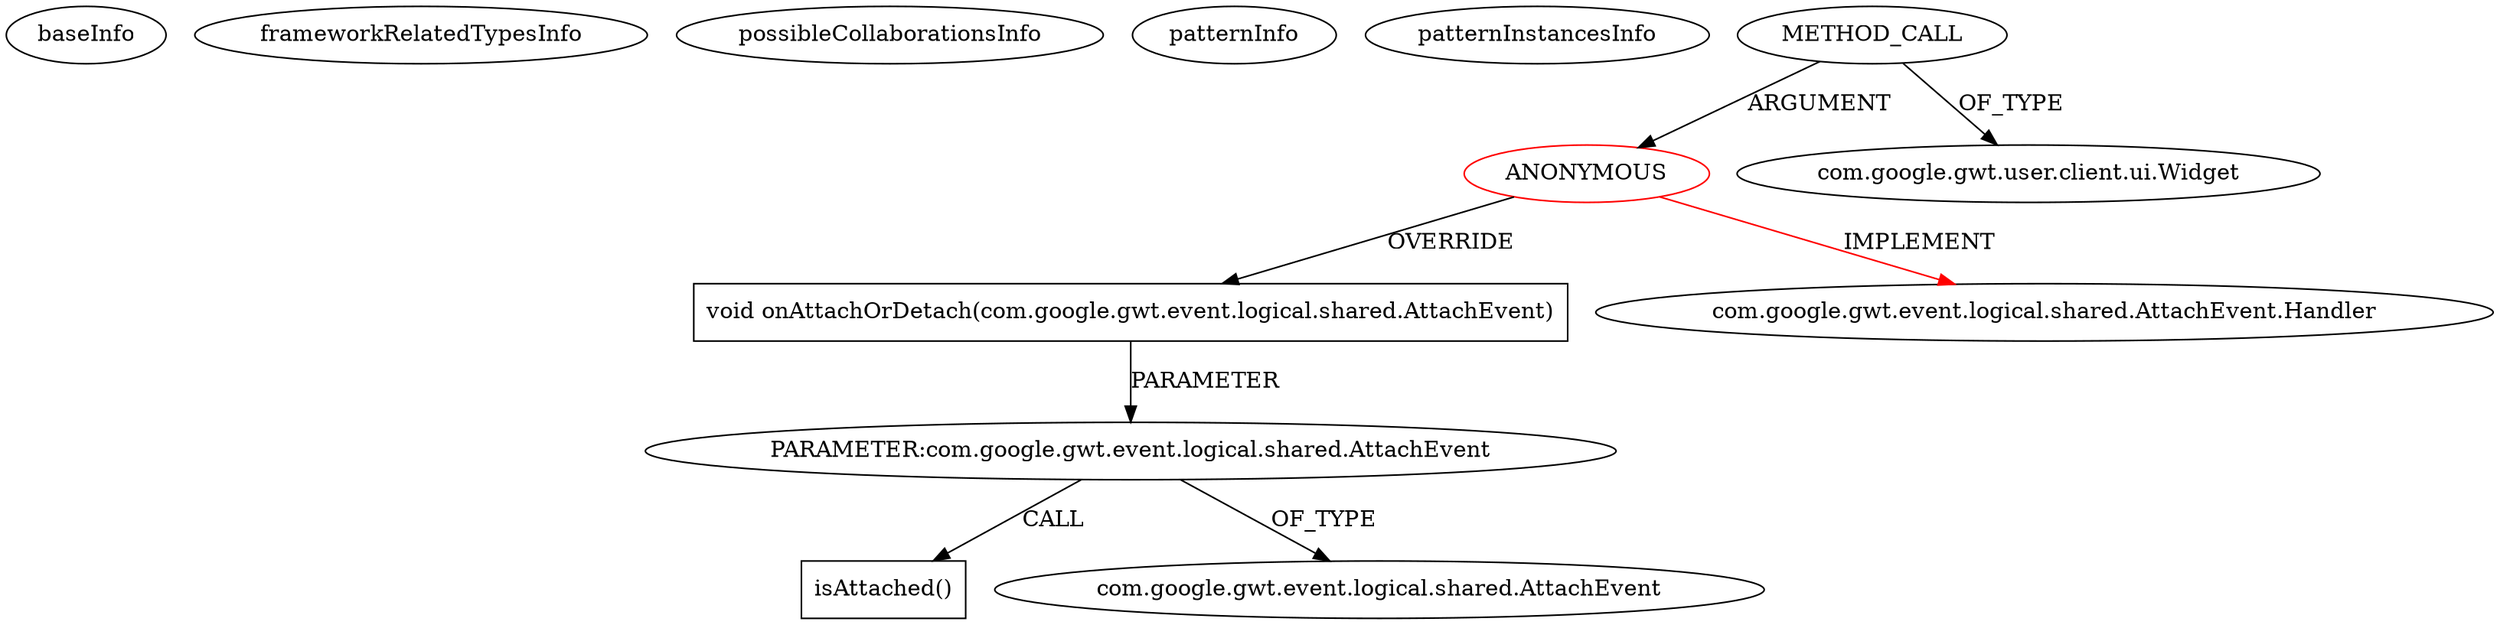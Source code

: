 digraph {
baseInfo[graphId=999,category="pattern",isAnonymous=true,possibleRelation=false]
frameworkRelatedTypesInfo[0="com.google.gwt.event.logical.shared.AttachEvent.Handler"]
possibleCollaborationsInfo[]
patternInfo[frequency=5.0,patternRootClient=0]
patternInstancesInfo[0="lambourg-WebGallery~/lambourg-WebGallery/WebGallery-master/client/src/com/lambourg/webgallery/client/widgets/TitleBar.java~void TitleBar()~3587",1="lambourg-WebGallery~/lambourg-WebGallery/WebGallery-master/client/src/com/lambourg/webgallery/client/folderview/Thumbnails.java~void Thumb(com.lambourg.webgallery.shared.PictureDescriptor)~3526",2="datainsight-gwt-flot~/datainsight-gwt-flot/gwt-flot-master/src/com/symantec/gwt/flot/client/Flot.java~void setParentElement(com.google.gwt.user.client.ui.Widget)~1270",3="lambourg-WebGallery~/lambourg-WebGallery/WebGallery-master/client/src/com/lambourg/webgallery/client/folderview/Thumbnails.java~void Thumbnails(java.lang.String,java.lang.String,boolean)~3528",4="lambourg-WebGallery~/lambourg-WebGallery/WebGallery-master/client/src/com/lambourg/webgallery/client/folderview/Nav.java~void Nav()~3510"]
4[label="void onAttachOrDetach(com.google.gwt.event.logical.shared.AttachEvent)",vertexType="OVERRIDING_METHOD_DECLARATION",isFrameworkType=false,shape=box]
0[label="ANONYMOUS",vertexType="ROOT_ANONYMOUS_DECLARATION",isFrameworkType=false,color=red]
1[label="com.google.gwt.event.logical.shared.AttachEvent.Handler",vertexType="FRAMEWORK_INTERFACE_TYPE",isFrameworkType=false]
2[label="METHOD_CALL",vertexType="OUTSIDE_CALL",isFrameworkType=false]
3[label="com.google.gwt.user.client.ui.Widget",vertexType="FRAMEWORK_CLASS_TYPE",isFrameworkType=false]
5[label="PARAMETER:com.google.gwt.event.logical.shared.AttachEvent",vertexType="PARAMETER_DECLARATION",isFrameworkType=false]
8[label="isAttached()",vertexType="INSIDE_CALL",isFrameworkType=false,shape=box]
6[label="com.google.gwt.event.logical.shared.AttachEvent",vertexType="FRAMEWORK_CLASS_TYPE",isFrameworkType=false]
0->4[label="OVERRIDE"]
2->0[label="ARGUMENT"]
4->5[label="PARAMETER"]
0->1[label="IMPLEMENT",color=red]
2->3[label="OF_TYPE"]
5->8[label="CALL"]
5->6[label="OF_TYPE"]
}
